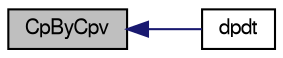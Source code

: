 digraph "CpByCpv"
{
  bgcolor="transparent";
  edge [fontname="FreeSans",fontsize="10",labelfontname="FreeSans",labelfontsize="10"];
  node [fontname="FreeSans",fontsize="10",shape=record];
  rankdir="LR";
  Node1571 [label="CpByCpv",height=0.2,width=0.4,color="black", fillcolor="grey75", style="filled", fontcolor="black"];
  Node1571 -> Node1572 [dir="back",color="midnightblue",fontsize="10",style="solid",fontname="FreeSans"];
  Node1572 [label="dpdt",height=0.2,width=0.4,color="black",URL="$a29734.html#a0e4e637e8932a391cf4a45df07c3a170",tooltip="Should the dpdt term be included in the enthalpy equation. "];
}
